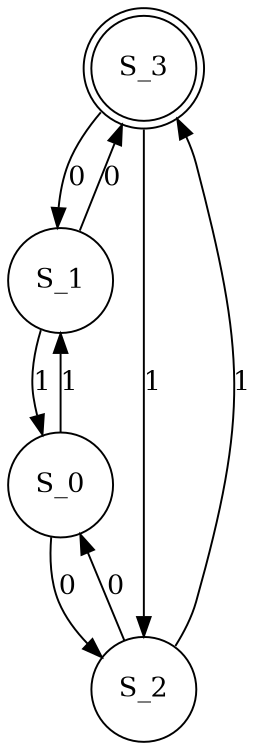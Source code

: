 digraph finite_state_machine {
    rankdir=S;
    size="8,5"
    node [shape = doublecircle]; S_3
    node [shape = circle];
    S_0 -> S_1 [ label = "1" ];
    S_0 -> S_2 [ label = "0" ];

    S_1 -> S_3 [ label = "0" ];
    S_1 -> S_0 [ label = "1" ];

    S_2 -> S_3 [ label = "1" ];
    S_2 -> S_0 [ label = "0" ];

    S_3 -> S_1 [ label = "0" ];
    S_3 -> S_2 [ label = "1" ];


}

